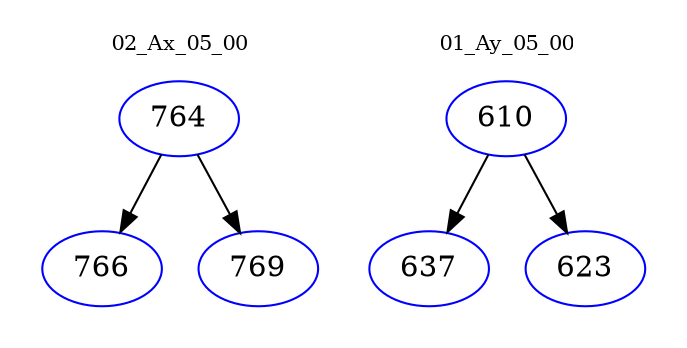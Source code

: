 digraph{
subgraph cluster_0 {
color = white
label = "02_Ax_05_00";
fontsize=10;
T0_764 [label="764", color="blue"]
T0_764 -> T0_766 [color="black"]
T0_766 [label="766", color="blue"]
T0_764 -> T0_769 [color="black"]
T0_769 [label="769", color="blue"]
}
subgraph cluster_1 {
color = white
label = "01_Ay_05_00";
fontsize=10;
T1_610 [label="610", color="blue"]
T1_610 -> T1_637 [color="black"]
T1_637 [label="637", color="blue"]
T1_610 -> T1_623 [color="black"]
T1_623 [label="623", color="blue"]
}
}

